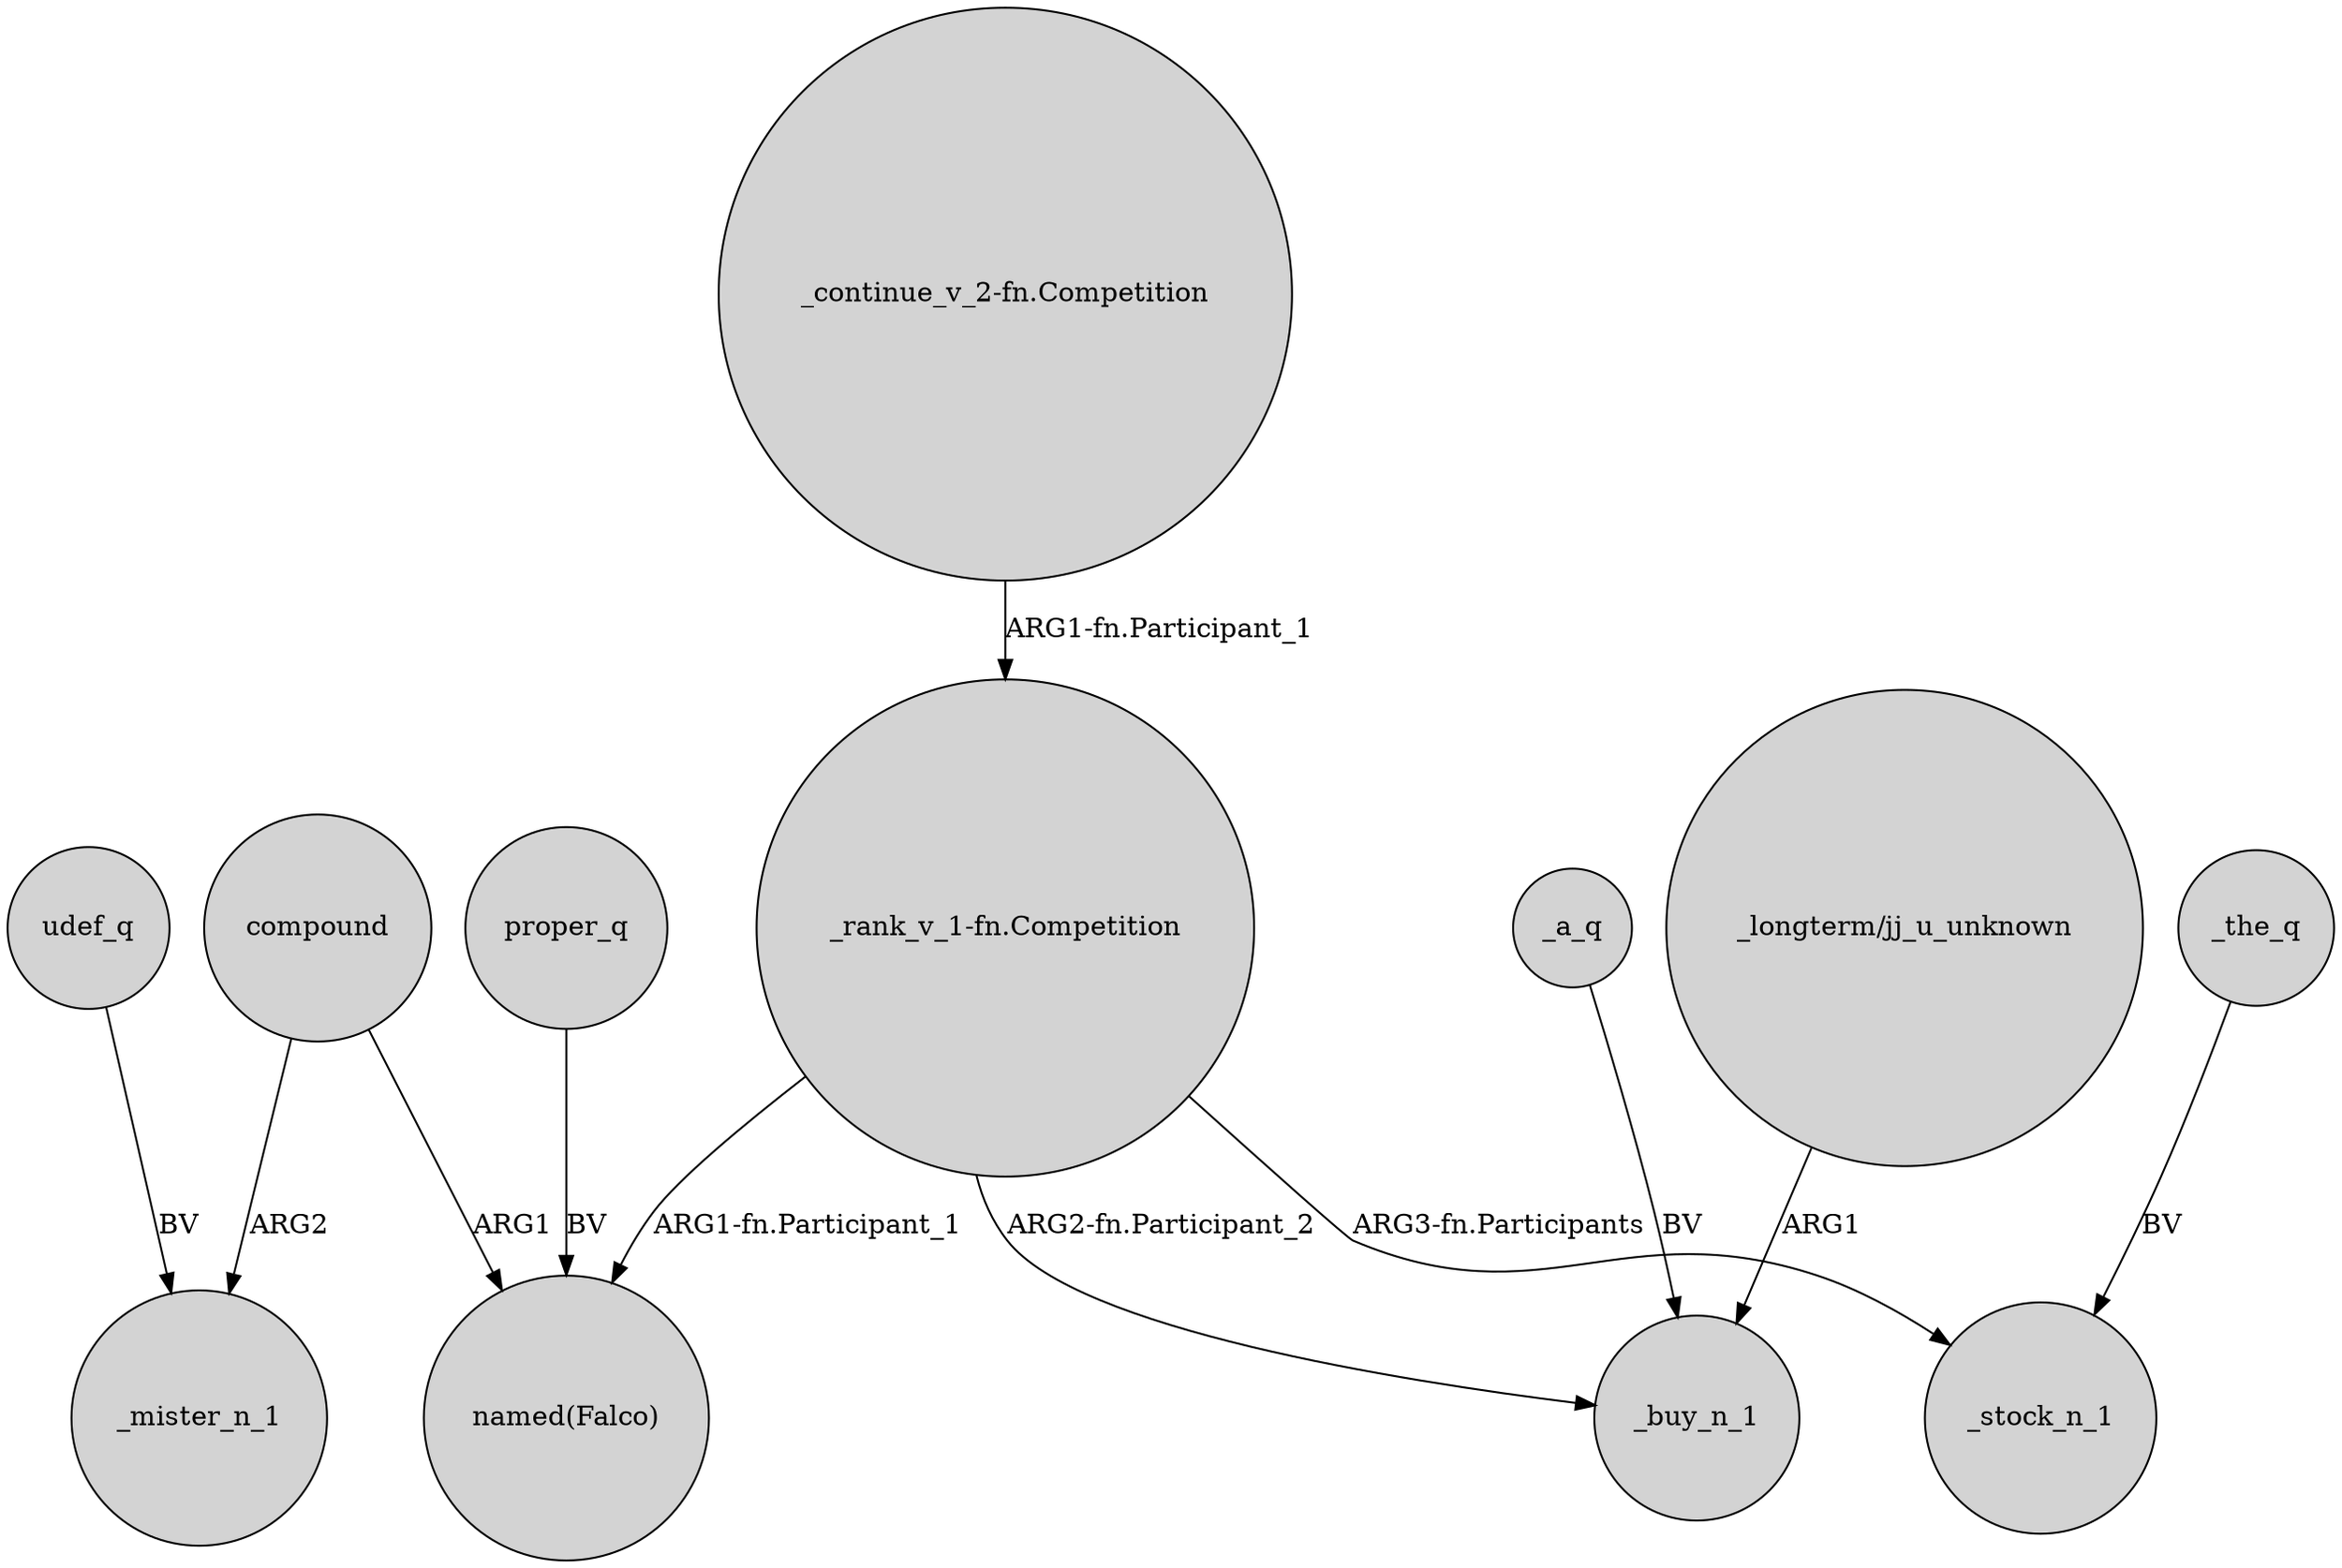 digraph {
	node [shape=circle style=filled]
	compound -> _mister_n_1 [label=ARG2]
	"_longterm/jj_u_unknown" -> _buy_n_1 [label=ARG1]
	_a_q -> _buy_n_1 [label=BV]
	proper_q -> "named(Falco)" [label=BV]
	udef_q -> _mister_n_1 [label=BV]
	"_continue_v_2-fn.Competition" -> "_rank_v_1-fn.Competition" [label="ARG1-fn.Participant_1"]
	compound -> "named(Falco)" [label=ARG1]
	"_rank_v_1-fn.Competition" -> _stock_n_1 [label="ARG3-fn.Participants"]
	"_rank_v_1-fn.Competition" -> "named(Falco)" [label="ARG1-fn.Participant_1"]
	_the_q -> _stock_n_1 [label=BV]
	"_rank_v_1-fn.Competition" -> _buy_n_1 [label="ARG2-fn.Participant_2"]
}
